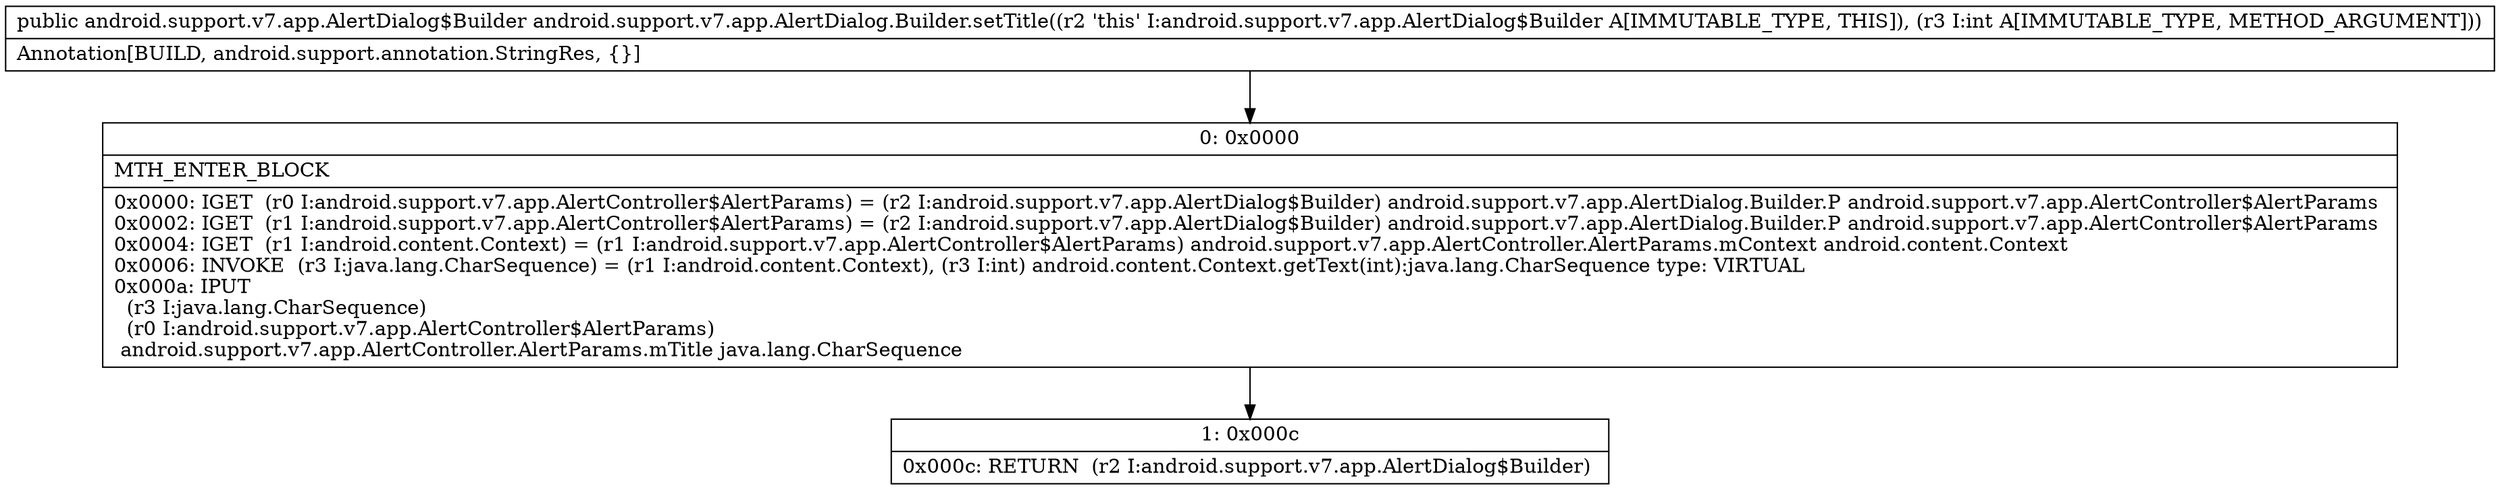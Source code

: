 digraph "CFG forandroid.support.v7.app.AlertDialog.Builder.setTitle(I)Landroid\/support\/v7\/app\/AlertDialog$Builder;" {
Node_0 [shape=record,label="{0\:\ 0x0000|MTH_ENTER_BLOCK\l|0x0000: IGET  (r0 I:android.support.v7.app.AlertController$AlertParams) = (r2 I:android.support.v7.app.AlertDialog$Builder) android.support.v7.app.AlertDialog.Builder.P android.support.v7.app.AlertController$AlertParams \l0x0002: IGET  (r1 I:android.support.v7.app.AlertController$AlertParams) = (r2 I:android.support.v7.app.AlertDialog$Builder) android.support.v7.app.AlertDialog.Builder.P android.support.v7.app.AlertController$AlertParams \l0x0004: IGET  (r1 I:android.content.Context) = (r1 I:android.support.v7.app.AlertController$AlertParams) android.support.v7.app.AlertController.AlertParams.mContext android.content.Context \l0x0006: INVOKE  (r3 I:java.lang.CharSequence) = (r1 I:android.content.Context), (r3 I:int) android.content.Context.getText(int):java.lang.CharSequence type: VIRTUAL \l0x000a: IPUT  \l  (r3 I:java.lang.CharSequence)\l  (r0 I:android.support.v7.app.AlertController$AlertParams)\l android.support.v7.app.AlertController.AlertParams.mTitle java.lang.CharSequence \l}"];
Node_1 [shape=record,label="{1\:\ 0x000c|0x000c: RETURN  (r2 I:android.support.v7.app.AlertDialog$Builder) \l}"];
MethodNode[shape=record,label="{public android.support.v7.app.AlertDialog$Builder android.support.v7.app.AlertDialog.Builder.setTitle((r2 'this' I:android.support.v7.app.AlertDialog$Builder A[IMMUTABLE_TYPE, THIS]), (r3 I:int A[IMMUTABLE_TYPE, METHOD_ARGUMENT]))  | Annotation[BUILD, android.support.annotation.StringRes, \{\}]\l}"];
MethodNode -> Node_0;
Node_0 -> Node_1;
}

